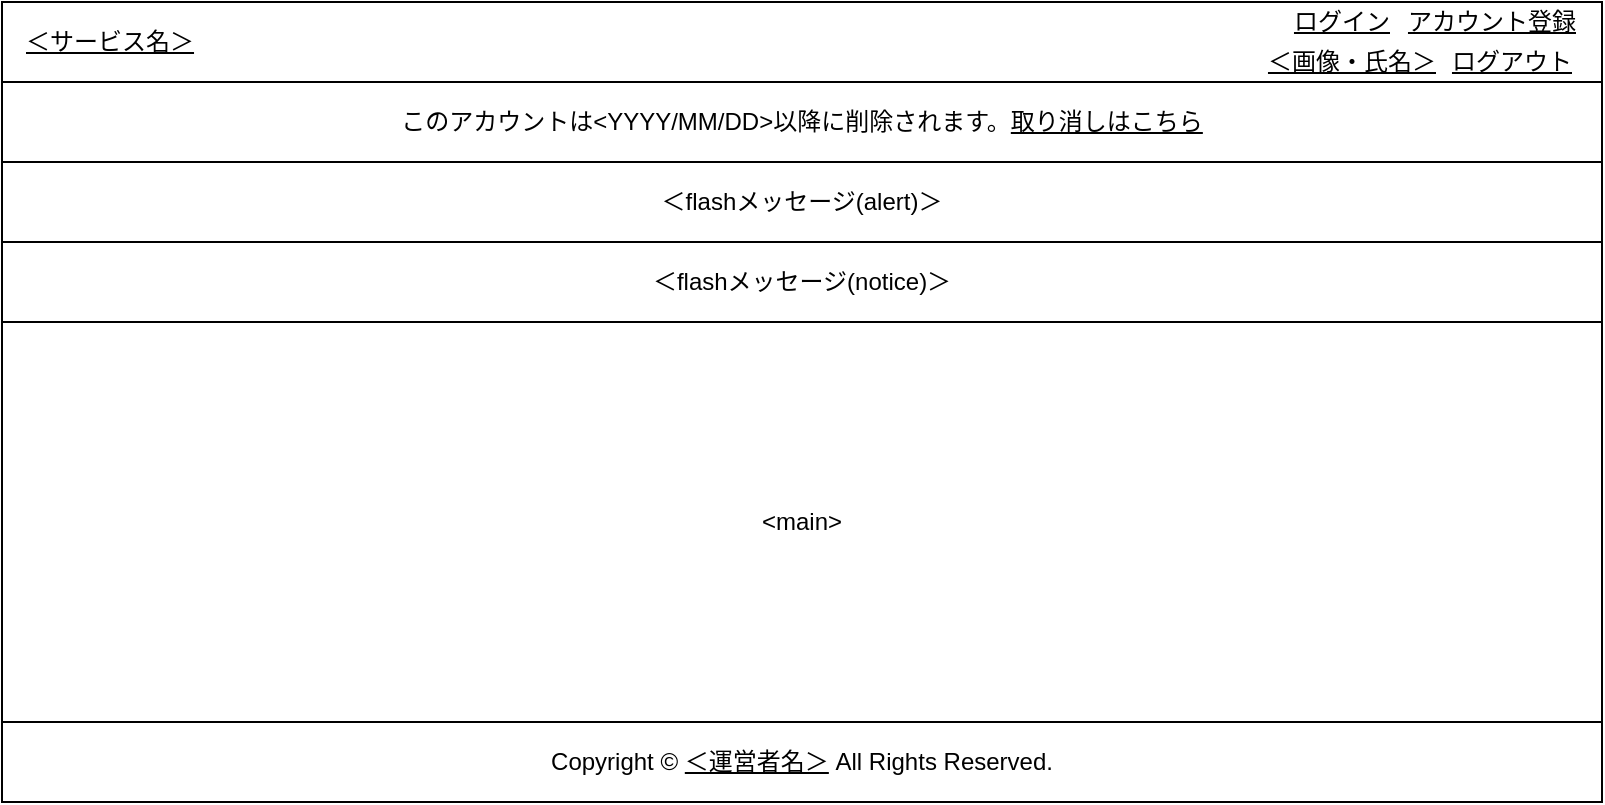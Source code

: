 <mxfile version="14.1.8" type="device"><diagram id="ev6V0wZ0uEntHl58aHKQ" name="ページ1"><mxGraphModel dx="1106" dy="764" grid="1" gridSize="10" guides="1" tooltips="1" connect="1" arrows="1" fold="1" page="1" pageScale="1" pageWidth="827" pageHeight="1169" math="0" shadow="0"><root><mxCell id="0"/><mxCell id="1" parent="0"/><mxCell id="eEmrhwQsju5IuYwnkTfO-1" value="" style="rounded=0;whiteSpace=wrap;html=1;fillColor=none;" vertex="1" parent="1"><mxGeometry width="800" height="40" as="geometry"/></mxCell><mxCell id="eEmrhwQsju5IuYwnkTfO-2" value="&lt;u&gt;＜サービス名＞&lt;/u&gt;" style="text;html=1;strokeColor=none;fillColor=none;align=left;verticalAlign=middle;whiteSpace=wrap;rounded=0;" vertex="1" parent="1"><mxGeometry x="10" y="10" width="90" height="20" as="geometry"/></mxCell><mxCell id="eEmrhwQsju5IuYwnkTfO-3" value="ログイン" style="text;html=1;strokeColor=none;fillColor=none;align=center;verticalAlign=middle;whiteSpace=wrap;rounded=0;fontStyle=4" vertex="1" parent="1"><mxGeometry x="640" width="60" height="20" as="geometry"/></mxCell><mxCell id="eEmrhwQsju5IuYwnkTfO-4" value="アカウント登録" style="text;html=1;strokeColor=none;fillColor=none;align=center;verticalAlign=middle;whiteSpace=wrap;rounded=0;fontStyle=4" vertex="1" parent="1"><mxGeometry x="700" width="90" height="20" as="geometry"/></mxCell><mxCell id="eEmrhwQsju5IuYwnkTfO-5" value="ログアウト" style="text;html=1;strokeColor=none;fillColor=none;align=center;verticalAlign=middle;whiteSpace=wrap;rounded=0;fontStyle=4" vertex="1" parent="1"><mxGeometry x="720" y="20" width="70" height="20" as="geometry"/></mxCell><mxCell id="eEmrhwQsju5IuYwnkTfO-9" value="＜画像・氏名＞" style="text;html=1;strokeColor=none;fillColor=none;align=center;verticalAlign=middle;whiteSpace=wrap;rounded=0;fontStyle=4" vertex="1" parent="1"><mxGeometry x="630" y="20" width="90" height="20" as="geometry"/></mxCell><mxCell id="eEmrhwQsju5IuYwnkTfO-10" value="&amp;lt;main&amp;gt;" style="rounded=0;whiteSpace=wrap;html=1;fillColor=none;" vertex="1" parent="1"><mxGeometry y="160" width="800" height="200" as="geometry"/></mxCell><mxCell id="eEmrhwQsju5IuYwnkTfO-11" value="&lt;span&gt;Copyright ©&amp;nbsp;&lt;/span&gt;&lt;u&gt;＜運営者名＞&lt;/u&gt;&lt;span&gt;&amp;nbsp;All Rights Reserved.&lt;/span&gt;" style="rounded=0;whiteSpace=wrap;html=1;fillColor=none;" vertex="1" parent="1"><mxGeometry y="360" width="800" height="40" as="geometry"/></mxCell><mxCell id="eEmrhwQsju5IuYwnkTfO-13" value="このアカウントは&amp;lt;YYYY/MM/DD&amp;gt;以降に削除されます。&lt;u&gt;取り消しはこちら&lt;/u&gt;" style="rounded=0;whiteSpace=wrap;html=1;fillColor=none;" vertex="1" parent="1"><mxGeometry y="40" width="800" height="40" as="geometry"/></mxCell><mxCell id="eEmrhwQsju5IuYwnkTfO-14" value="＜flashメッセージ(alert)＞" style="rounded=0;whiteSpace=wrap;html=1;fillColor=none;" vertex="1" parent="1"><mxGeometry y="80" width="800" height="40" as="geometry"/></mxCell><mxCell id="eEmrhwQsju5IuYwnkTfO-15" value="＜flashメッセージ(notice)＞" style="rounded=0;whiteSpace=wrap;html=1;fillColor=none;" vertex="1" parent="1"><mxGeometry y="120" width="800" height="40" as="geometry"/></mxCell></root></mxGraphModel></diagram></mxfile>